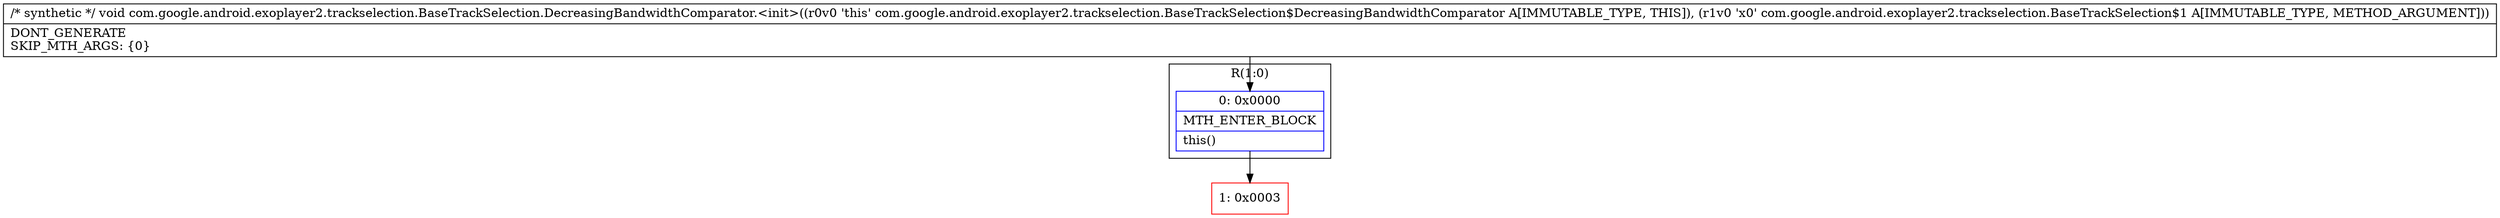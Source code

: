 digraph "CFG forcom.google.android.exoplayer2.trackselection.BaseTrackSelection.DecreasingBandwidthComparator.\<init\>(Lcom\/google\/android\/exoplayer2\/trackselection\/BaseTrackSelection$1;)V" {
subgraph cluster_Region_60043128 {
label = "R(1:0)";
node [shape=record,color=blue];
Node_0 [shape=record,label="{0\:\ 0x0000|MTH_ENTER_BLOCK\l|this()\l}"];
}
Node_1 [shape=record,color=red,label="{1\:\ 0x0003}"];
MethodNode[shape=record,label="{\/* synthetic *\/ void com.google.android.exoplayer2.trackselection.BaseTrackSelection.DecreasingBandwidthComparator.\<init\>((r0v0 'this' com.google.android.exoplayer2.trackselection.BaseTrackSelection$DecreasingBandwidthComparator A[IMMUTABLE_TYPE, THIS]), (r1v0 'x0' com.google.android.exoplayer2.trackselection.BaseTrackSelection$1 A[IMMUTABLE_TYPE, METHOD_ARGUMENT]))  | DONT_GENERATE\lSKIP_MTH_ARGS: \{0\}\l}"];
MethodNode -> Node_0;
Node_0 -> Node_1;
}

